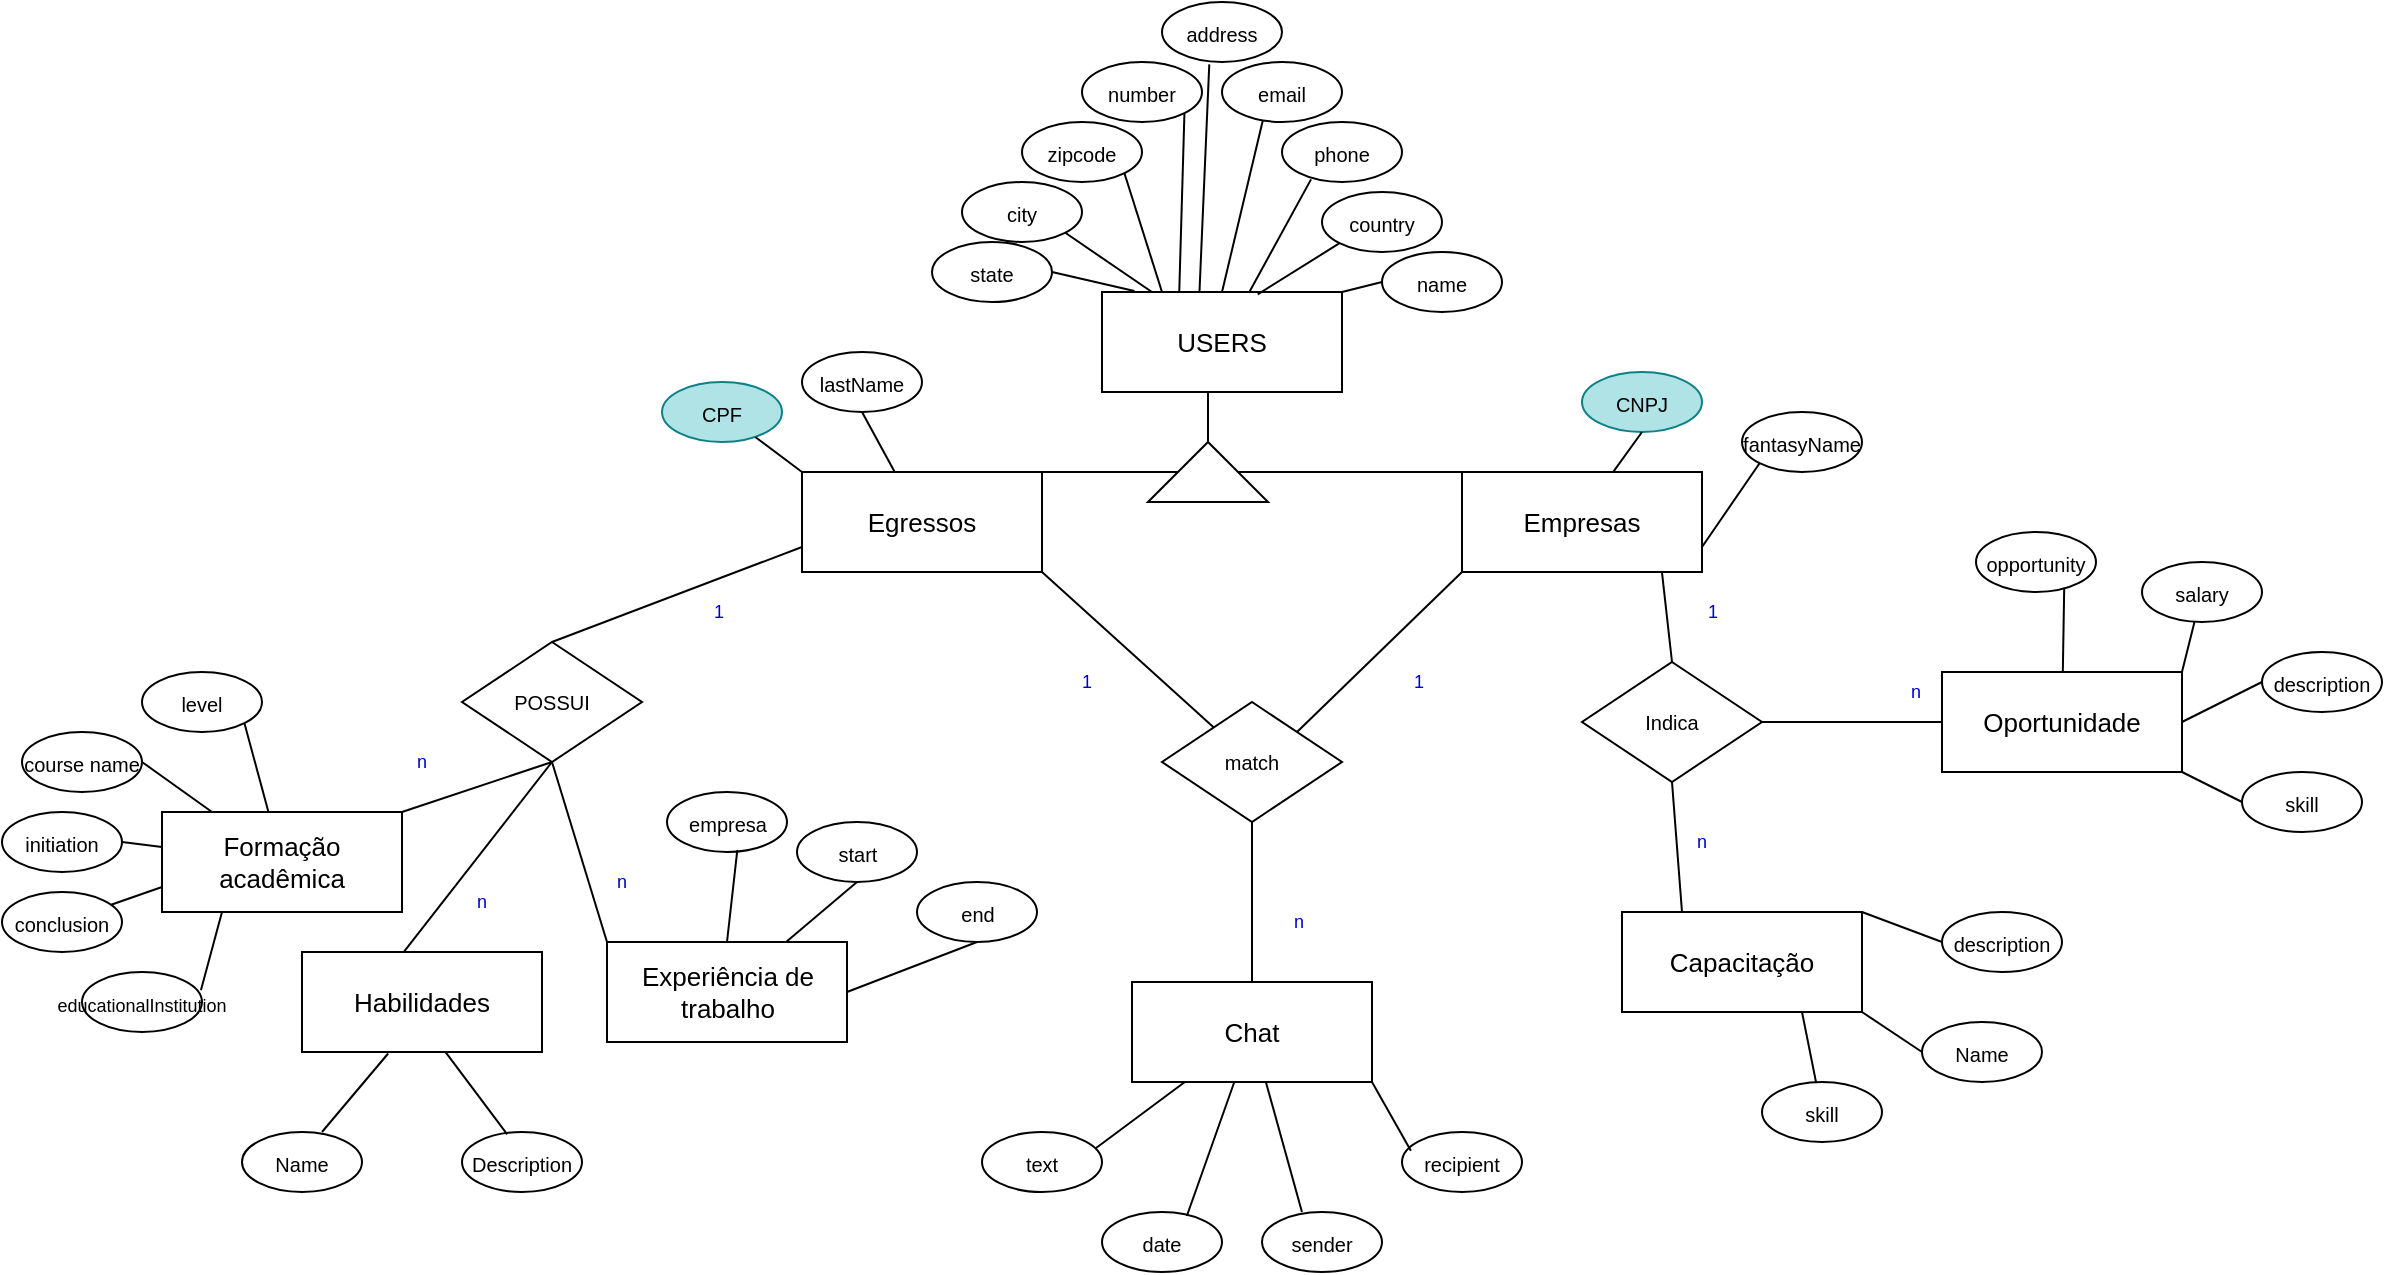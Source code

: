 <mxfile version="20.8.16" type="device"><diagram name="Página-1" id="yDHuHr7rFcbEQ2fCVpcv"><mxGraphModel dx="2831" dy="1864" grid="1" gridSize="10" guides="1" tooltips="1" connect="1" arrows="1" fold="1" page="1" pageScale="1" pageWidth="827" pageHeight="1169" math="0" shadow="0"><root><mxCell id="0"/><mxCell id="1" parent="0"/><mxCell id="OAVhzDJTebaFEiU3wxzH-26" value="&lt;font color=&quot;#000000&quot;&gt;USERS&lt;/font&gt;" style="rounded=0;whiteSpace=wrap;html=1;strokeColor=default;fontSize=13;fontColor=#B88251;" vertex="1" parent="1"><mxGeometry x="390" y="180" width="120" height="50" as="geometry"/></mxCell><mxCell id="OAVhzDJTebaFEiU3wxzH-76" value="&lt;font size=&quot;1&quot;&gt;phone&lt;br&gt;&lt;/font&gt;" style="ellipse;whiteSpace=wrap;html=1;rounded=0;fontSize=13;" vertex="1" parent="1"><mxGeometry x="480" y="95" width="60" height="30" as="geometry"/></mxCell><mxCell id="OAVhzDJTebaFEiU3wxzH-77" value="&lt;font size=&quot;1&quot;&gt;email&lt;br&gt;&lt;/font&gt;" style="ellipse;whiteSpace=wrap;html=1;rounded=0;fontSize=13;" vertex="1" parent="1"><mxGeometry x="450" y="65" width="60" height="30" as="geometry"/></mxCell><mxCell id="OAVhzDJTebaFEiU3wxzH-78" value="&lt;font size=&quot;1&quot;&gt;address&lt;br&gt;&lt;/font&gt;" style="ellipse;whiteSpace=wrap;html=1;rounded=0;fontSize=13;" vertex="1" parent="1"><mxGeometry x="420" y="35" width="60" height="30" as="geometry"/></mxCell><mxCell id="OAVhzDJTebaFEiU3wxzH-79" value="&lt;font size=&quot;1&quot;&gt;number&lt;br&gt;&lt;/font&gt;" style="ellipse;whiteSpace=wrap;html=1;rounded=0;fontSize=13;" vertex="1" parent="1"><mxGeometry x="380" y="65" width="60" height="30" as="geometry"/></mxCell><mxCell id="OAVhzDJTebaFEiU3wxzH-80" value="&lt;font size=&quot;1&quot;&gt;zipcode&lt;br&gt;&lt;/font&gt;" style="ellipse;whiteSpace=wrap;html=1;rounded=0;fontSize=13;" vertex="1" parent="1"><mxGeometry x="350" y="95" width="60" height="30" as="geometry"/></mxCell><mxCell id="OAVhzDJTebaFEiU3wxzH-81" value="&lt;font size=&quot;1&quot;&gt;city&lt;br&gt;&lt;/font&gt;" style="ellipse;whiteSpace=wrap;html=1;rounded=0;fontSize=13;" vertex="1" parent="1"><mxGeometry x="320" y="125" width="60" height="30" as="geometry"/></mxCell><mxCell id="OAVhzDJTebaFEiU3wxzH-82" value="&lt;font size=&quot;1&quot;&gt;state&lt;br&gt;&lt;/font&gt;" style="ellipse;whiteSpace=wrap;html=1;rounded=0;fontSize=13;" vertex="1" parent="1"><mxGeometry x="305" y="155" width="60" height="30" as="geometry"/></mxCell><mxCell id="OAVhzDJTebaFEiU3wxzH-83" value="&lt;font style=&quot;font-size: 10px;&quot;&gt;country&lt;/font&gt;" style="ellipse;whiteSpace=wrap;html=1;rounded=0;fontSize=13;" vertex="1" parent="1"><mxGeometry x="500" y="130" width="60" height="30" as="geometry"/></mxCell><mxCell id="OAVhzDJTebaFEiU3wxzH-84" value="" style="endArrow=none;html=1;rounded=0;fontSize=10;fontColor=#000000;exitX=0.649;exitY=0.023;exitDx=0;exitDy=0;exitPerimeter=0;entryX=0;entryY=1;entryDx=0;entryDy=0;" edge="1" parent="1" source="OAVhzDJTebaFEiU3wxzH-26" target="OAVhzDJTebaFEiU3wxzH-83"><mxGeometry width="50" height="50" relative="1" as="geometry"><mxPoint x="460" y="195" as="sourcePoint"/><mxPoint x="508.358" y="160.388" as="targetPoint"/></mxGeometry></mxCell><mxCell id="OAVhzDJTebaFEiU3wxzH-85" value="" style="endArrow=none;html=1;rounded=0;fontSize=10;fontColor=#000000;entryX=0.242;entryY=0.956;entryDx=0;entryDy=0;entryPerimeter=0;" edge="1" parent="1" source="OAVhzDJTebaFEiU3wxzH-26" target="OAVhzDJTebaFEiU3wxzH-76"><mxGeometry width="50" height="50" relative="1" as="geometry"><mxPoint x="460" y="195" as="sourcePoint"/><mxPoint x="510" y="145" as="targetPoint"/></mxGeometry></mxCell><mxCell id="OAVhzDJTebaFEiU3wxzH-86" value="" style="endArrow=none;html=1;rounded=0;fontSize=10;fontColor=#000000;entryX=0.339;entryY=0.983;entryDx=0;entryDy=0;entryPerimeter=0;exitX=0.5;exitY=0;exitDx=0;exitDy=0;" edge="1" parent="1" source="OAVhzDJTebaFEiU3wxzH-26" target="OAVhzDJTebaFEiU3wxzH-77"><mxGeometry width="50" height="50" relative="1" as="geometry"><mxPoint x="460" y="225" as="sourcePoint"/><mxPoint x="510" y="145" as="targetPoint"/></mxGeometry></mxCell><mxCell id="OAVhzDJTebaFEiU3wxzH-87" value="" style="endArrow=none;html=1;rounded=0;fontSize=10;fontColor=#000000;entryX=0.394;entryY=1.039;entryDx=0;entryDy=0;entryPerimeter=0;exitX=0.406;exitY=0.007;exitDx=0;exitDy=0;exitPerimeter=0;" edge="1" parent="1" source="OAVhzDJTebaFEiU3wxzH-26" target="OAVhzDJTebaFEiU3wxzH-78"><mxGeometry width="50" height="50" relative="1" as="geometry"><mxPoint x="460" y="195" as="sourcePoint"/><mxPoint x="510" y="145" as="targetPoint"/></mxGeometry></mxCell><mxCell id="OAVhzDJTebaFEiU3wxzH-88" value="" style="endArrow=none;html=1;rounded=0;fontSize=10;fontColor=#000000;entryX=1;entryY=1;entryDx=0;entryDy=0;exitX=0.322;exitY=-0.01;exitDx=0;exitDy=0;exitPerimeter=0;" edge="1" parent="1" source="OAVhzDJTebaFEiU3wxzH-26" target="OAVhzDJTebaFEiU3wxzH-79"><mxGeometry width="50" height="50" relative="1" as="geometry"><mxPoint x="460" y="195" as="sourcePoint"/><mxPoint x="510" y="145" as="targetPoint"/></mxGeometry></mxCell><mxCell id="OAVhzDJTebaFEiU3wxzH-89" value="" style="endArrow=none;html=1;rounded=0;fontSize=10;fontColor=#000000;entryX=1;entryY=1;entryDx=0;entryDy=0;exitX=0.208;exitY=0;exitDx=0;exitDy=0;exitPerimeter=0;" edge="1" parent="1" source="OAVhzDJTebaFEiU3wxzH-26"><mxGeometry width="50" height="50" relative="1" as="geometry"><mxPoint x="460" y="195" as="sourcePoint"/><mxPoint x="371.642" y="150.388" as="targetPoint"/></mxGeometry></mxCell><mxCell id="OAVhzDJTebaFEiU3wxzH-90" value="" style="endArrow=none;html=1;rounded=0;fontSize=10;fontColor=#000000;entryX=1;entryY=1;entryDx=0;entryDy=0;exitX=0.25;exitY=0;exitDx=0;exitDy=0;" edge="1" parent="1" source="OAVhzDJTebaFEiU3wxzH-26" target="OAVhzDJTebaFEiU3wxzH-80"><mxGeometry width="50" height="50" relative="1" as="geometry"><mxPoint x="460" y="195" as="sourcePoint"/><mxPoint x="510" y="145" as="targetPoint"/></mxGeometry></mxCell><mxCell id="OAVhzDJTebaFEiU3wxzH-92" value="" style="endArrow=none;html=1;rounded=0;fontSize=10;fontColor=#000000;entryX=1;entryY=0.5;entryDx=0;entryDy=0;exitX=0.135;exitY=-0.01;exitDx=0;exitDy=0;exitPerimeter=0;" edge="1" parent="1" source="OAVhzDJTebaFEiU3wxzH-26"><mxGeometry width="50" height="50" relative="1" as="geometry"><mxPoint x="460" y="195" as="sourcePoint"/><mxPoint x="365" y="170" as="targetPoint"/></mxGeometry></mxCell><mxCell id="OAVhzDJTebaFEiU3wxzH-93" value="POSSUI" style="rhombus;whiteSpace=wrap;html=1;rounded=0;strokeColor=default;fontSize=10;fontColor=#000000;" vertex="1" parent="1"><mxGeometry x="70" y="355" width="90" height="60" as="geometry"/></mxCell><mxCell id="OAVhzDJTebaFEiU3wxzH-95" value="&lt;font color=&quot;#000000&quot;&gt;Egressos&lt;/font&gt;" style="rounded=0;whiteSpace=wrap;html=1;strokeColor=default;fontSize=13;fontColor=#B88251;" vertex="1" parent="1"><mxGeometry x="240" y="270" width="120" height="50" as="geometry"/></mxCell><mxCell id="OAVhzDJTebaFEiU3wxzH-98" value="" style="endArrow=none;html=1;rounded=0;fontSize=10;fontColor=#000000;exitX=1;exitY=0;exitDx=0;exitDy=0;" edge="1" parent="1" source="OAVhzDJTebaFEiU3wxzH-95" target="OAVhzDJTebaFEiU3wxzH-99"><mxGeometry width="50" height="50" relative="1" as="geometry"><mxPoint x="410" y="260" as="sourcePoint"/><mxPoint x="440" y="270" as="targetPoint"/></mxGeometry></mxCell><mxCell id="OAVhzDJTebaFEiU3wxzH-99" value="" style="triangle;whiteSpace=wrap;html=1;rounded=0;strokeColor=default;fontSize=10;fontColor=#000000;direction=north;" vertex="1" parent="1"><mxGeometry x="413" y="255" width="60" height="30" as="geometry"/></mxCell><mxCell id="OAVhzDJTebaFEiU3wxzH-100" value="&lt;font color=&quot;#000000&quot;&gt;Empresas&lt;/font&gt;" style="rounded=0;whiteSpace=wrap;html=1;strokeColor=default;fontSize=13;fontColor=#B88251;" vertex="1" parent="1"><mxGeometry x="570" y="270" width="120" height="50" as="geometry"/></mxCell><mxCell id="OAVhzDJTebaFEiU3wxzH-101" value="" style="endArrow=none;html=1;rounded=0;fontSize=10;fontColor=#000000;exitX=0;exitY=0;exitDx=0;exitDy=0;entryX=0.5;entryY=1;entryDx=0;entryDy=0;" edge="1" parent="1" source="OAVhzDJTebaFEiU3wxzH-100" target="OAVhzDJTebaFEiU3wxzH-99"><mxGeometry width="50" height="50" relative="1" as="geometry"><mxPoint x="370" y="280" as="sourcePoint"/><mxPoint x="438" y="280" as="targetPoint"/><Array as="points"/></mxGeometry></mxCell><mxCell id="OAVhzDJTebaFEiU3wxzH-102" value="" style="endArrow=none;html=1;rounded=0;fontSize=10;fontColor=#000000;exitX=1;exitY=0.5;exitDx=0;exitDy=0;" edge="1" parent="1" source="OAVhzDJTebaFEiU3wxzH-99"><mxGeometry width="50" height="50" relative="1" as="geometry"><mxPoint x="410" y="150" as="sourcePoint"/><mxPoint x="443" y="230" as="targetPoint"/></mxGeometry></mxCell><mxCell id="OAVhzDJTebaFEiU3wxzH-103" value="&lt;font size=&quot;1&quot;&gt;CPF&lt;br&gt;&lt;/font&gt;" style="ellipse;whiteSpace=wrap;html=1;rounded=0;fontSize=13;fillColor=#b0e3e6;strokeColor=#0e8088;" vertex="1" parent="1"><mxGeometry x="170" y="225" width="60" height="30" as="geometry"/></mxCell><mxCell id="OAVhzDJTebaFEiU3wxzH-106" value="" style="endArrow=none;html=1;rounded=0;fontSize=10;fontColor=#000000;exitX=0;exitY=0;exitDx=0;exitDy=0;" edge="1" parent="1" source="OAVhzDJTebaFEiU3wxzH-95" target="OAVhzDJTebaFEiU3wxzH-103"><mxGeometry width="50" height="50" relative="1" as="geometry"><mxPoint x="310" y="340" as="sourcePoint"/><mxPoint x="360" y="290" as="targetPoint"/></mxGeometry></mxCell><mxCell id="OAVhzDJTebaFEiU3wxzH-107" value="&lt;span style=&quot;font-size: 10px;&quot;&gt;name&lt;/span&gt;" style="ellipse;whiteSpace=wrap;html=1;rounded=0;fontSize=13;" vertex="1" parent="1"><mxGeometry x="530" y="160" width="60" height="30" as="geometry"/></mxCell><mxCell id="OAVhzDJTebaFEiU3wxzH-108" value="" style="endArrow=none;html=1;rounded=0;fontSize=10;fontColor=#000000;exitX=1;exitY=0;exitDx=0;exitDy=0;entryX=0;entryY=0.5;entryDx=0;entryDy=0;" edge="1" parent="1" source="OAVhzDJTebaFEiU3wxzH-26" target="OAVhzDJTebaFEiU3wxzH-107"><mxGeometry width="50" height="50" relative="1" as="geometry"><mxPoint x="477.88" y="191.15" as="sourcePoint"/><mxPoint x="518.539" y="165.481" as="targetPoint"/></mxGeometry></mxCell><mxCell id="OAVhzDJTebaFEiU3wxzH-109" value="&lt;font size=&quot;1&quot;&gt;CNPJ&lt;br&gt;&lt;/font&gt;" style="ellipse;whiteSpace=wrap;html=1;rounded=0;fontSize=13;fillColor=#b0e3e6;strokeColor=#0e8088;" vertex="1" parent="1"><mxGeometry x="630" y="220" width="60" height="30" as="geometry"/></mxCell><mxCell id="OAVhzDJTebaFEiU3wxzH-110" value="&lt;font size=&quot;1&quot;&gt;fantasyName&lt;br&gt;&lt;/font&gt;" style="ellipse;whiteSpace=wrap;html=1;rounded=0;fontSize=13;" vertex="1" parent="1"><mxGeometry x="710" y="240" width="60" height="30" as="geometry"/></mxCell><mxCell id="OAVhzDJTebaFEiU3wxzH-111" value="" style="endArrow=none;html=1;rounded=0;fontSize=10;fontColor=#000000;entryX=0.5;entryY=1;entryDx=0;entryDy=0;exitX=0.631;exitY=-0.004;exitDx=0;exitDy=0;exitPerimeter=0;" edge="1" parent="1" target="OAVhzDJTebaFEiU3wxzH-109"><mxGeometry width="50" height="50" relative="1" as="geometry"><mxPoint x="645.72" y="269.8" as="sourcePoint"/><mxPoint x="480" y="240" as="targetPoint"/></mxGeometry></mxCell><mxCell id="OAVhzDJTebaFEiU3wxzH-112" value="" style="endArrow=none;html=1;rounded=0;fontSize=10;fontColor=#000000;entryX=0;entryY=1;entryDx=0;entryDy=0;exitX=1;exitY=0.75;exitDx=0;exitDy=0;" edge="1" parent="1" target="OAVhzDJTebaFEiU3wxzH-110"><mxGeometry width="50" height="50" relative="1" as="geometry"><mxPoint x="690" y="307.5" as="sourcePoint"/><mxPoint x="480" y="250" as="targetPoint"/></mxGeometry></mxCell><mxCell id="OAVhzDJTebaFEiU3wxzH-113" value="" style="endArrow=none;html=1;rounded=0;fontSize=10;fontColor=#000000;entryX=0;entryY=0.75;entryDx=0;entryDy=0;exitX=0.5;exitY=0;exitDx=0;exitDy=0;" edge="1" parent="1" source="OAVhzDJTebaFEiU3wxzH-93" target="OAVhzDJTebaFEiU3wxzH-95"><mxGeometry width="50" height="50" relative="1" as="geometry"><mxPoint x="290" y="360" as="sourcePoint"/><mxPoint x="170" y="330" as="targetPoint"/></mxGeometry></mxCell><mxCell id="OAVhzDJTebaFEiU3wxzH-114" value="&lt;font color=&quot;#000000&quot;&gt;Formação acadêmica&lt;/font&gt;" style="rounded=0;whiteSpace=wrap;html=1;strokeColor=default;fontSize=13;fontColor=#B88251;" vertex="1" parent="1"><mxGeometry x="-80" y="440" width="120" height="50" as="geometry"/></mxCell><mxCell id="OAVhzDJTebaFEiU3wxzH-115" value="&lt;font size=&quot;1&quot;&gt;lastName&lt;br&gt;&lt;/font&gt;" style="ellipse;whiteSpace=wrap;html=1;rounded=0;fontSize=13;" vertex="1" parent="1"><mxGeometry x="240" y="210" width="60" height="30" as="geometry"/></mxCell><mxCell id="OAVhzDJTebaFEiU3wxzH-116" value="" style="endArrow=none;html=1;rounded=0;fontSize=10;fontColor=#000000;entryX=0.5;entryY=1;entryDx=0;entryDy=0;" edge="1" parent="1" source="OAVhzDJTebaFEiU3wxzH-95" target="OAVhzDJTebaFEiU3wxzH-115"><mxGeometry width="50" height="50" relative="1" as="geometry"><mxPoint x="420" y="260" as="sourcePoint"/><mxPoint x="470" y="210" as="targetPoint"/></mxGeometry></mxCell><mxCell id="OAVhzDJTebaFEiU3wxzH-117" value="&lt;font color=&quot;#000000&quot;&gt;Experiência de trabalho&lt;/font&gt;" style="rounded=0;whiteSpace=wrap;html=1;strokeColor=default;fontSize=13;fontColor=#B88251;" vertex="1" parent="1"><mxGeometry x="142.5" y="505" width="120" height="50" as="geometry"/></mxCell><mxCell id="OAVhzDJTebaFEiU3wxzH-119" value="&lt;font size=&quot;1&quot;&gt;level&lt;br&gt;&lt;/font&gt;" style="ellipse;whiteSpace=wrap;html=1;rounded=0;fontSize=13;" vertex="1" parent="1"><mxGeometry x="-90" y="370" width="60" height="30" as="geometry"/></mxCell><mxCell id="OAVhzDJTebaFEiU3wxzH-120" value="&lt;font size=&quot;1&quot;&gt;course name&lt;br&gt;&lt;/font&gt;" style="ellipse;whiteSpace=wrap;html=1;rounded=0;fontSize=13;" vertex="1" parent="1"><mxGeometry x="-150" y="400" width="60" height="30" as="geometry"/></mxCell><mxCell id="OAVhzDJTebaFEiU3wxzH-121" value="&lt;font size=&quot;1&quot;&gt;initiation&lt;br&gt;&lt;/font&gt;" style="ellipse;whiteSpace=wrap;html=1;rounded=0;fontSize=13;" vertex="1" parent="1"><mxGeometry x="-160" y="440" width="60" height="30" as="geometry"/></mxCell><mxCell id="OAVhzDJTebaFEiU3wxzH-122" value="&lt;font size=&quot;1&quot;&gt;conclusion&lt;br&gt;&lt;/font&gt;" style="ellipse;whiteSpace=wrap;html=1;rounded=0;fontSize=13;" vertex="1" parent="1"><mxGeometry x="-160" y="480" width="60" height="30" as="geometry"/></mxCell><mxCell id="OAVhzDJTebaFEiU3wxzH-123" value="&lt;font style=&quot;&quot;&gt;&lt;font style=&quot;font-size: 9px;&quot;&gt;educationalInstitution&lt;/font&gt;&lt;br&gt;&lt;/font&gt;" style="ellipse;whiteSpace=wrap;html=1;rounded=0;fontSize=13;" vertex="1" parent="1"><mxGeometry x="-120" y="520" width="60" height="30" as="geometry"/></mxCell><mxCell id="OAVhzDJTebaFEiU3wxzH-124" value="" style="endArrow=none;html=1;rounded=0;fontSize=9;fontColor=#000000;entryX=1;entryY=1;entryDx=0;entryDy=0;" edge="1" parent="1" source="OAVhzDJTebaFEiU3wxzH-114" target="OAVhzDJTebaFEiU3wxzH-119"><mxGeometry width="50" height="50" relative="1" as="geometry"><mxPoint x="80" y="430" as="sourcePoint"/><mxPoint x="130" y="380" as="targetPoint"/></mxGeometry></mxCell><mxCell id="OAVhzDJTebaFEiU3wxzH-125" value="" style="endArrow=none;html=1;rounded=0;fontSize=9;fontColor=#000000;entryX=1;entryY=0.5;entryDx=0;entryDy=0;" edge="1" parent="1" source="OAVhzDJTebaFEiU3wxzH-114" target="OAVhzDJTebaFEiU3wxzH-120"><mxGeometry width="50" height="50" relative="1" as="geometry"><mxPoint x="80" y="430" as="sourcePoint"/><mxPoint x="130" y="380" as="targetPoint"/></mxGeometry></mxCell><mxCell id="OAVhzDJTebaFEiU3wxzH-126" value="" style="endArrow=none;html=1;rounded=0;fontSize=9;fontColor=#000000;entryX=0.5;entryY=1;entryDx=0;entryDy=0;exitX=1;exitY=0;exitDx=0;exitDy=0;" edge="1" parent="1" source="OAVhzDJTebaFEiU3wxzH-114" target="OAVhzDJTebaFEiU3wxzH-93"><mxGeometry width="50" height="50" relative="1" as="geometry"><mxPoint x="100" y="470" as="sourcePoint"/><mxPoint x="150" y="420" as="targetPoint"/></mxGeometry></mxCell><mxCell id="OAVhzDJTebaFEiU3wxzH-127" value="" style="endArrow=none;html=1;rounded=0;fontSize=9;fontColor=#000000;entryX=0.5;entryY=1;entryDx=0;entryDy=0;exitX=0;exitY=0;exitDx=0;exitDy=0;" edge="1" parent="1" source="OAVhzDJTebaFEiU3wxzH-117" target="OAVhzDJTebaFEiU3wxzH-93"><mxGeometry width="50" height="50" relative="1" as="geometry"><mxPoint x="100" y="470" as="sourcePoint"/><mxPoint x="150" y="420" as="targetPoint"/></mxGeometry></mxCell><mxCell id="OAVhzDJTebaFEiU3wxzH-128" value="" style="endArrow=none;html=1;rounded=0;fontSize=9;fontColor=#000000;exitX=1;exitY=0.5;exitDx=0;exitDy=0;" edge="1" parent="1" source="OAVhzDJTebaFEiU3wxzH-121" target="OAVhzDJTebaFEiU3wxzH-114"><mxGeometry width="50" height="50" relative="1" as="geometry"><mxPoint x="30" y="460" as="sourcePoint"/><mxPoint x="80" y="410" as="targetPoint"/></mxGeometry></mxCell><mxCell id="OAVhzDJTebaFEiU3wxzH-129" value="" style="endArrow=none;html=1;rounded=0;fontSize=9;fontColor=#000000;entryX=0;entryY=0.75;entryDx=0;entryDy=0;" edge="1" parent="1" source="OAVhzDJTebaFEiU3wxzH-122" target="OAVhzDJTebaFEiU3wxzH-114"><mxGeometry width="50" height="50" relative="1" as="geometry"><mxPoint x="30" y="460" as="sourcePoint"/><mxPoint x="80" y="410" as="targetPoint"/></mxGeometry></mxCell><mxCell id="OAVhzDJTebaFEiU3wxzH-130" value="" style="endArrow=none;html=1;rounded=0;fontSize=9;fontColor=#000000;exitX=0.991;exitY=0.304;exitDx=0;exitDy=0;exitPerimeter=0;entryX=0.25;entryY=1;entryDx=0;entryDy=0;" edge="1" parent="1" source="OAVhzDJTebaFEiU3wxzH-123" target="OAVhzDJTebaFEiU3wxzH-114"><mxGeometry width="50" height="50" relative="1" as="geometry"><mxPoint x="30" y="460" as="sourcePoint"/><mxPoint x="80" y="410" as="targetPoint"/></mxGeometry></mxCell><mxCell id="OAVhzDJTebaFEiU3wxzH-131" value="&lt;font size=&quot;1&quot;&gt;empresa&lt;br&gt;&lt;/font&gt;" style="ellipse;whiteSpace=wrap;html=1;rounded=0;fontSize=13;" vertex="1" parent="1"><mxGeometry x="172.5" y="430" width="60" height="30" as="geometry"/></mxCell><mxCell id="OAVhzDJTebaFEiU3wxzH-132" value="&lt;font size=&quot;1&quot;&gt;start&lt;br&gt;&lt;/font&gt;" style="ellipse;whiteSpace=wrap;html=1;rounded=0;fontSize=13;" vertex="1" parent="1"><mxGeometry x="237.5" y="445" width="60" height="30" as="geometry"/></mxCell><mxCell id="OAVhzDJTebaFEiU3wxzH-133" value="&lt;font size=&quot;1&quot;&gt;end&lt;br&gt;&lt;/font&gt;" style="ellipse;whiteSpace=wrap;html=1;rounded=0;fontSize=13;" vertex="1" parent="1"><mxGeometry x="297.5" y="475" width="60" height="30" as="geometry"/></mxCell><mxCell id="OAVhzDJTebaFEiU3wxzH-134" value="" style="endArrow=none;html=1;rounded=0;fontSize=9;fontColor=#000000;entryX=0.586;entryY=0.968;entryDx=0;entryDy=0;entryPerimeter=0;exitX=0.5;exitY=0;exitDx=0;exitDy=0;" edge="1" parent="1" source="OAVhzDJTebaFEiU3wxzH-117" target="OAVhzDJTebaFEiU3wxzH-131"><mxGeometry width="50" height="50" relative="1" as="geometry"><mxPoint x="207.5" y="585" as="sourcePoint"/><mxPoint x="257.5" y="535" as="targetPoint"/></mxGeometry></mxCell><mxCell id="OAVhzDJTebaFEiU3wxzH-135" value="" style="endArrow=none;html=1;rounded=0;fontSize=9;fontColor=#000000;exitX=0.5;exitY=1;exitDx=0;exitDy=0;" edge="1" parent="1" source="OAVhzDJTebaFEiU3wxzH-132" target="OAVhzDJTebaFEiU3wxzH-117"><mxGeometry width="50" height="50" relative="1" as="geometry"><mxPoint x="207.5" y="585" as="sourcePoint"/><mxPoint x="257.5" y="535" as="targetPoint"/></mxGeometry></mxCell><mxCell id="OAVhzDJTebaFEiU3wxzH-136" value="" style="endArrow=none;html=1;rounded=0;fontSize=9;fontColor=#000000;entryX=0.5;entryY=1;entryDx=0;entryDy=0;exitX=1;exitY=0.5;exitDx=0;exitDy=0;" edge="1" parent="1" source="OAVhzDJTebaFEiU3wxzH-117" target="OAVhzDJTebaFEiU3wxzH-133"><mxGeometry width="50" height="50" relative="1" as="geometry"><mxPoint x="207.5" y="585" as="sourcePoint"/><mxPoint x="257.5" y="535" as="targetPoint"/></mxGeometry></mxCell><mxCell id="OAVhzDJTebaFEiU3wxzH-137" value="&lt;font color=&quot;#000000&quot;&gt;Habilidades&lt;/font&gt;" style="rounded=0;whiteSpace=wrap;html=1;strokeColor=default;fontSize=13;fontColor=#B88251;" vertex="1" parent="1"><mxGeometry x="-10" y="510" width="120" height="50" as="geometry"/></mxCell><mxCell id="OAVhzDJTebaFEiU3wxzH-138" value="" style="endArrow=none;html=1;rounded=0;fontSize=9;fontColor=#000000;entryX=0.426;entryY=-0.007;entryDx=0;entryDy=0;exitX=0.5;exitY=1;exitDx=0;exitDy=0;entryPerimeter=0;" edge="1" parent="1" source="OAVhzDJTebaFEiU3wxzH-93" target="OAVhzDJTebaFEiU3wxzH-137"><mxGeometry width="50" height="50" relative="1" as="geometry"><mxPoint x="152.5" y="515" as="sourcePoint"/><mxPoint x="125" y="425" as="targetPoint"/></mxGeometry></mxCell><mxCell id="OAVhzDJTebaFEiU3wxzH-139" value="&lt;font size=&quot;1&quot;&gt;Name&lt;br&gt;&lt;/font&gt;" style="ellipse;whiteSpace=wrap;html=1;rounded=0;fontSize=13;" vertex="1" parent="1"><mxGeometry x="-40" y="600" width="60" height="30" as="geometry"/></mxCell><mxCell id="OAVhzDJTebaFEiU3wxzH-140" value="" style="endArrow=none;html=1;rounded=0;fontSize=9;fontColor=#000000;entryX=0.359;entryY=1.015;entryDx=0;entryDy=0;entryPerimeter=0;" edge="1" parent="1" target="OAVhzDJTebaFEiU3wxzH-137"><mxGeometry width="50" height="50" relative="1" as="geometry"><mxPoint y="600" as="sourcePoint"/><mxPoint x="50" y="550" as="targetPoint"/></mxGeometry></mxCell><mxCell id="OAVhzDJTebaFEiU3wxzH-141" value="&lt;font size=&quot;1&quot;&gt;Description&lt;br&gt;&lt;/font&gt;" style="ellipse;whiteSpace=wrap;html=1;rounded=0;fontSize=13;" vertex="1" parent="1"><mxGeometry x="70" y="600" width="60" height="30" as="geometry"/></mxCell><mxCell id="OAVhzDJTebaFEiU3wxzH-142" value="" style="endArrow=none;html=1;rounded=0;fontSize=9;fontColor=#000000;entryX=0.599;entryY=1.004;entryDx=0;entryDy=0;entryPerimeter=0;exitX=0.377;exitY=0.038;exitDx=0;exitDy=0;exitPerimeter=0;" edge="1" parent="1" source="OAVhzDJTebaFEiU3wxzH-141" target="OAVhzDJTebaFEiU3wxzH-137"><mxGeometry width="50" height="50" relative="1" as="geometry"><mxPoint x="10" y="610" as="sourcePoint"/><mxPoint x="43.08" y="570.75" as="targetPoint"/><Array as="points"/></mxGeometry></mxCell><mxCell id="OAVhzDJTebaFEiU3wxzH-143" value="&lt;font color=&quot;#000000&quot;&gt;Oportunidade&lt;/font&gt;" style="rounded=0;whiteSpace=wrap;html=1;strokeColor=default;fontSize=13;fontColor=#B88251;" vertex="1" parent="1"><mxGeometry x="810" y="370" width="120" height="50" as="geometry"/></mxCell><mxCell id="OAVhzDJTebaFEiU3wxzH-144" value="Indica" style="rhombus;whiteSpace=wrap;html=1;rounded=0;strokeColor=default;fontSize=10;fontColor=#000000;" vertex="1" parent="1"><mxGeometry x="630" y="365" width="90" height="60" as="geometry"/></mxCell><mxCell id="OAVhzDJTebaFEiU3wxzH-147" value="" style="endArrow=none;html=1;rounded=0;fontSize=9;fontColor=#000000;exitX=1;exitY=0.5;exitDx=0;exitDy=0;" edge="1" parent="1" source="OAVhzDJTebaFEiU3wxzH-144" target="OAVhzDJTebaFEiU3wxzH-143"><mxGeometry width="50" height="50" relative="1" as="geometry"><mxPoint x="670" y="370" as="sourcePoint"/><mxPoint x="720" y="320" as="targetPoint"/></mxGeometry></mxCell><mxCell id="OAVhzDJTebaFEiU3wxzH-148" value="&lt;font size=&quot;1&quot;&gt;opportunity&lt;br&gt;&lt;/font&gt;" style="ellipse;whiteSpace=wrap;html=1;rounded=0;fontSize=13;" vertex="1" parent="1"><mxGeometry x="827" y="300" width="60" height="30" as="geometry"/></mxCell><mxCell id="OAVhzDJTebaFEiU3wxzH-149" value="&lt;font size=&quot;1&quot;&gt;salary&lt;br&gt;&lt;/font&gt;" style="ellipse;whiteSpace=wrap;html=1;rounded=0;fontSize=13;" vertex="1" parent="1"><mxGeometry x="910" y="315" width="60" height="30" as="geometry"/></mxCell><mxCell id="OAVhzDJTebaFEiU3wxzH-150" value="&lt;font size=&quot;1&quot;&gt;description&lt;br&gt;&lt;/font&gt;" style="ellipse;whiteSpace=wrap;html=1;rounded=0;fontSize=13;" vertex="1" parent="1"><mxGeometry x="970" y="360" width="60" height="30" as="geometry"/></mxCell><mxCell id="OAVhzDJTebaFEiU3wxzH-151" value="&lt;font size=&quot;1&quot;&gt;skill&lt;br&gt;&lt;/font&gt;" style="ellipse;whiteSpace=wrap;html=1;rounded=0;fontSize=13;" vertex="1" parent="1"><mxGeometry x="960" y="420" width="60" height="30" as="geometry"/></mxCell><mxCell id="OAVhzDJTebaFEiU3wxzH-152" value="" style="endArrow=none;html=1;rounded=0;fontSize=9;fontColor=#000000;entryX=1;entryY=1;entryDx=0;entryDy=0;exitX=0;exitY=0.5;exitDx=0;exitDy=0;" edge="1" parent="1" source="OAVhzDJTebaFEiU3wxzH-151" target="OAVhzDJTebaFEiU3wxzH-143"><mxGeometry width="50" height="50" relative="1" as="geometry"><mxPoint x="900" y="470" as="sourcePoint"/><mxPoint x="950" y="420" as="targetPoint"/></mxGeometry></mxCell><mxCell id="OAVhzDJTebaFEiU3wxzH-154" value="" style="endArrow=none;html=1;rounded=0;fontSize=9;fontColor=#000000;exitX=1;exitY=0.5;exitDx=0;exitDy=0;entryX=0;entryY=0.5;entryDx=0;entryDy=0;" edge="1" parent="1" source="OAVhzDJTebaFEiU3wxzH-143" target="OAVhzDJTebaFEiU3wxzH-150"><mxGeometry width="50" height="50" relative="1" as="geometry"><mxPoint x="900" y="470" as="sourcePoint"/><mxPoint x="950" y="420" as="targetPoint"/></mxGeometry></mxCell><mxCell id="OAVhzDJTebaFEiU3wxzH-155" value="" style="endArrow=none;html=1;rounded=0;fontSize=9;fontColor=#000000;exitX=1;exitY=0;exitDx=0;exitDy=0;" edge="1" parent="1" source="OAVhzDJTebaFEiU3wxzH-143" target="OAVhzDJTebaFEiU3wxzH-149"><mxGeometry width="50" height="50" relative="1" as="geometry"><mxPoint x="900" y="470" as="sourcePoint"/><mxPoint x="950" y="420" as="targetPoint"/></mxGeometry></mxCell><mxCell id="OAVhzDJTebaFEiU3wxzH-156" value="" style="endArrow=none;html=1;rounded=0;fontSize=9;fontColor=#000000;entryX=0.735;entryY=0.943;entryDx=0;entryDy=0;entryPerimeter=0;" edge="1" parent="1" source="OAVhzDJTebaFEiU3wxzH-143" target="OAVhzDJTebaFEiU3wxzH-148"><mxGeometry width="50" height="50" relative="1" as="geometry"><mxPoint x="890" y="430" as="sourcePoint"/><mxPoint x="940" y="380" as="targetPoint"/></mxGeometry></mxCell><mxCell id="OAVhzDJTebaFEiU3wxzH-157" value="&lt;font color=&quot;#000000&quot;&gt;Capacitação&lt;/font&gt;" style="rounded=0;whiteSpace=wrap;html=1;strokeColor=default;fontSize=13;fontColor=#B88251;" vertex="1" parent="1"><mxGeometry x="650" y="490" width="120" height="50" as="geometry"/></mxCell><mxCell id="OAVhzDJTebaFEiU3wxzH-158" value="&lt;font size=&quot;1&quot;&gt;Name&lt;br&gt;&lt;/font&gt;" style="ellipse;whiteSpace=wrap;html=1;rounded=0;fontSize=13;" vertex="1" parent="1"><mxGeometry x="800" y="545" width="60" height="30" as="geometry"/></mxCell><mxCell id="OAVhzDJTebaFEiU3wxzH-159" value="&lt;font size=&quot;1&quot;&gt;skill&lt;br&gt;&lt;/font&gt;" style="ellipse;whiteSpace=wrap;html=1;rounded=0;fontSize=13;" vertex="1" parent="1"><mxGeometry x="720" y="575" width="60" height="30" as="geometry"/></mxCell><mxCell id="OAVhzDJTebaFEiU3wxzH-160" value="" style="endArrow=none;html=1;rounded=0;fontSize=9;fontColor=#000000;entryX=0.75;entryY=1;entryDx=0;entryDy=0;" edge="1" parent="1" source="OAVhzDJTebaFEiU3wxzH-159" target="OAVhzDJTebaFEiU3wxzH-157"><mxGeometry width="50" height="50" relative="1" as="geometry"><mxPoint x="790" y="590" as="sourcePoint"/><mxPoint x="840" y="540" as="targetPoint"/></mxGeometry></mxCell><mxCell id="OAVhzDJTebaFEiU3wxzH-161" value="" style="endArrow=none;html=1;rounded=0;fontSize=9;fontColor=#000000;entryX=1;entryY=1;entryDx=0;entryDy=0;exitX=0;exitY=0.5;exitDx=0;exitDy=0;" edge="1" parent="1" source="OAVhzDJTebaFEiU3wxzH-158" target="OAVhzDJTebaFEiU3wxzH-157"><mxGeometry width="50" height="50" relative="1" as="geometry"><mxPoint x="780" y="650" as="sourcePoint"/><mxPoint x="830" y="600" as="targetPoint"/></mxGeometry></mxCell><mxCell id="OAVhzDJTebaFEiU3wxzH-162" value="&lt;font size=&quot;1&quot;&gt;description&lt;br&gt;&lt;/font&gt;" style="ellipse;whiteSpace=wrap;html=1;rounded=0;fontSize=13;" vertex="1" parent="1"><mxGeometry x="810" y="490" width="60" height="30" as="geometry"/></mxCell><mxCell id="OAVhzDJTebaFEiU3wxzH-163" value="" style="endArrow=none;html=1;rounded=0;fontSize=9;fontColor=#000000;exitX=1;exitY=0;exitDx=0;exitDy=0;entryX=0;entryY=0.5;entryDx=0;entryDy=0;" edge="1" parent="1" source="OAVhzDJTebaFEiU3wxzH-157" target="OAVhzDJTebaFEiU3wxzH-162"><mxGeometry width="50" height="50" relative="1" as="geometry"><mxPoint x="770" y="410" as="sourcePoint"/><mxPoint x="820" y="360" as="targetPoint"/></mxGeometry></mxCell><mxCell id="OAVhzDJTebaFEiU3wxzH-164" value="" style="endArrow=none;html=1;rounded=0;fontSize=9;fontColor=#000000;exitX=0.5;exitY=1;exitDx=0;exitDy=0;entryX=0.25;entryY=0;entryDx=0;entryDy=0;" edge="1" parent="1" source="OAVhzDJTebaFEiU3wxzH-144" target="OAVhzDJTebaFEiU3wxzH-157"><mxGeometry width="50" height="50" relative="1" as="geometry"><mxPoint x="770" y="410" as="sourcePoint"/><mxPoint x="820" y="360" as="targetPoint"/></mxGeometry></mxCell><mxCell id="OAVhzDJTebaFEiU3wxzH-167" value="match" style="rhombus;whiteSpace=wrap;html=1;rounded=0;strokeColor=default;fontSize=10;fontColor=#000000;" vertex="1" parent="1"><mxGeometry x="420" y="385" width="90" height="60" as="geometry"/></mxCell><mxCell id="OAVhzDJTebaFEiU3wxzH-168" value="" style="endArrow=none;html=1;rounded=0;fontSize=9;fontColor=#000000;entryX=1;entryY=1;entryDx=0;entryDy=0;" edge="1" parent="1" source="OAVhzDJTebaFEiU3wxzH-167" target="OAVhzDJTebaFEiU3wxzH-95"><mxGeometry width="50" height="50" relative="1" as="geometry"><mxPoint x="410" y="560" as="sourcePoint"/><mxPoint x="460" y="510" as="targetPoint"/></mxGeometry></mxCell><mxCell id="OAVhzDJTebaFEiU3wxzH-169" value="" style="endArrow=none;html=1;rounded=0;fontSize=9;fontColor=#000000;entryX=0;entryY=1;entryDx=0;entryDy=0;exitX=1;exitY=0;exitDx=0;exitDy=0;" edge="1" parent="1" source="OAVhzDJTebaFEiU3wxzH-167" target="OAVhzDJTebaFEiU3wxzH-100"><mxGeometry width="50" height="50" relative="1" as="geometry"><mxPoint x="410" y="560" as="sourcePoint"/><mxPoint x="460" y="510" as="targetPoint"/></mxGeometry></mxCell><mxCell id="OAVhzDJTebaFEiU3wxzH-170" value="&lt;font color=&quot;#000000&quot;&gt;Chat&lt;/font&gt;" style="rounded=0;whiteSpace=wrap;html=1;strokeColor=default;fontSize=13;fontColor=#B88251;" vertex="1" parent="1"><mxGeometry x="405" y="525" width="120" height="50" as="geometry"/></mxCell><mxCell id="OAVhzDJTebaFEiU3wxzH-171" value="&lt;font size=&quot;1&quot;&gt;text&lt;br&gt;&lt;/font&gt;" style="ellipse;whiteSpace=wrap;html=1;rounded=0;fontSize=13;" vertex="1" parent="1"><mxGeometry x="330" y="600" width="60" height="30" as="geometry"/></mxCell><mxCell id="OAVhzDJTebaFEiU3wxzH-172" value="&lt;font size=&quot;1&quot;&gt;date&lt;br&gt;&lt;/font&gt;" style="ellipse;whiteSpace=wrap;html=1;rounded=0;fontSize=13;" vertex="1" parent="1"><mxGeometry x="390" y="640" width="60" height="30" as="geometry"/></mxCell><mxCell id="OAVhzDJTebaFEiU3wxzH-173" value="&lt;font size=&quot;1&quot;&gt;sender&lt;br&gt;&lt;/font&gt;" style="ellipse;whiteSpace=wrap;html=1;rounded=0;fontSize=13;" vertex="1" parent="1"><mxGeometry x="470" y="640" width="60" height="30" as="geometry"/></mxCell><mxCell id="OAVhzDJTebaFEiU3wxzH-174" value="&lt;font size=&quot;1&quot;&gt;recipient&lt;br&gt;&lt;/font&gt;" style="ellipse;whiteSpace=wrap;html=1;rounded=0;fontSize=13;" vertex="1" parent="1"><mxGeometry x="540" y="600" width="60" height="30" as="geometry"/></mxCell><mxCell id="OAVhzDJTebaFEiU3wxzH-175" value="" style="endArrow=none;html=1;rounded=0;fontSize=9;fontColor=#000000;entryX=1;entryY=1;entryDx=0;entryDy=0;exitX=0.074;exitY=0.314;exitDx=0;exitDy=0;exitPerimeter=0;" edge="1" parent="1" source="OAVhzDJTebaFEiU3wxzH-174" target="OAVhzDJTebaFEiU3wxzH-170"><mxGeometry width="50" height="50" relative="1" as="geometry"><mxPoint x="490" y="630" as="sourcePoint"/><mxPoint x="540" y="580" as="targetPoint"/></mxGeometry></mxCell><mxCell id="OAVhzDJTebaFEiU3wxzH-176" value="" style="endArrow=none;html=1;rounded=0;fontSize=9;fontColor=#000000;exitX=0.707;exitY=0.067;exitDx=0;exitDy=0;exitPerimeter=0;" edge="1" parent="1" source="OAVhzDJTebaFEiU3wxzH-172" target="OAVhzDJTebaFEiU3wxzH-170"><mxGeometry width="50" height="50" relative="1" as="geometry"><mxPoint x="490" y="630" as="sourcePoint"/><mxPoint x="540" y="580" as="targetPoint"/></mxGeometry></mxCell><mxCell id="OAVhzDJTebaFEiU3wxzH-177" value="" style="endArrow=none;html=1;rounded=0;fontSize=9;fontColor=#000000;exitX=0.333;exitY=0;exitDx=0;exitDy=0;exitPerimeter=0;" edge="1" parent="1" source="OAVhzDJTebaFEiU3wxzH-173" target="OAVhzDJTebaFEiU3wxzH-170"><mxGeometry width="50" height="50" relative="1" as="geometry"><mxPoint x="490" y="630" as="sourcePoint"/><mxPoint x="540" y="580" as="targetPoint"/></mxGeometry></mxCell><mxCell id="OAVhzDJTebaFEiU3wxzH-179" value="" style="endArrow=none;html=1;rounded=0;fontSize=9;fontColor=#000000;exitX=0.945;exitY=0.276;exitDx=0;exitDy=0;exitPerimeter=0;" edge="1" parent="1" source="OAVhzDJTebaFEiU3wxzH-171" target="OAVhzDJTebaFEiU3wxzH-170"><mxGeometry width="50" height="50" relative="1" as="geometry"><mxPoint x="490" y="630" as="sourcePoint"/><mxPoint x="540" y="580" as="targetPoint"/></mxGeometry></mxCell><mxCell id="OAVhzDJTebaFEiU3wxzH-180" value="" style="endArrow=none;html=1;rounded=0;fontSize=9;fontColor=#000000;exitX=0.5;exitY=0;exitDx=0;exitDy=0;entryX=0.5;entryY=1;entryDx=0;entryDy=0;" edge="1" parent="1" source="OAVhzDJTebaFEiU3wxzH-170" target="OAVhzDJTebaFEiU3wxzH-167"><mxGeometry width="50" height="50" relative="1" as="geometry"><mxPoint x="410" y="490" as="sourcePoint"/><mxPoint x="460" y="440" as="targetPoint"/></mxGeometry></mxCell><mxCell id="OAVhzDJTebaFEiU3wxzH-181" value="&lt;font color=&quot;#0000cc&quot;&gt;1&lt;/font&gt;" style="text;strokeColor=none;fillColor=none;align=left;verticalAlign=middle;spacingLeft=4;spacingRight=4;overflow=hidden;points=[[0,0.5],[1,0.5]];portConstraint=eastwest;rotatable=0;whiteSpace=wrap;html=1;fontSize=9;fontColor=#000000;" vertex="1" parent="1"><mxGeometry x="190" y="325" width="80" height="30" as="geometry"/></mxCell><mxCell id="OAVhzDJTebaFEiU3wxzH-183" value="&lt;font color=&quot;#0000cc&quot;&gt;n&lt;/font&gt;" style="text;html=1;strokeColor=none;fillColor=none;align=center;verticalAlign=middle;whiteSpace=wrap;rounded=0;fontSize=9;fontColor=#000000;" vertex="1" parent="1"><mxGeometry x="20" y="400" width="60" height="30" as="geometry"/></mxCell><mxCell id="OAVhzDJTebaFEiU3wxzH-184" value="&lt;font color=&quot;#0000cc&quot;&gt;n&lt;/font&gt;" style="text;html=1;strokeColor=none;fillColor=none;align=center;verticalAlign=middle;whiteSpace=wrap;rounded=0;fontSize=9;fontColor=#000000;" vertex="1" parent="1"><mxGeometry x="50" y="470" width="60" height="30" as="geometry"/></mxCell><mxCell id="OAVhzDJTebaFEiU3wxzH-185" value="&lt;font color=&quot;#0000cc&quot;&gt;n&lt;/font&gt;" style="text;html=1;strokeColor=none;fillColor=none;align=center;verticalAlign=middle;whiteSpace=wrap;rounded=0;fontSize=9;fontColor=#000000;" vertex="1" parent="1"><mxGeometry x="120" y="460" width="60" height="30" as="geometry"/></mxCell><mxCell id="OAVhzDJTebaFEiU3wxzH-187" value="" style="endArrow=none;html=1;rounded=0;fontSize=9;fontColor=#000000;entryX=0.833;entryY=0.998;entryDx=0;entryDy=0;entryPerimeter=0;exitX=0.5;exitY=0;exitDx=0;exitDy=0;" edge="1" parent="1" source="OAVhzDJTebaFEiU3wxzH-144" target="OAVhzDJTebaFEiU3wxzH-100"><mxGeometry width="50" height="50" relative="1" as="geometry"><mxPoint x="675" y="365" as="sourcePoint"/><mxPoint x="675.84" y="355.24" as="targetPoint"/></mxGeometry></mxCell><mxCell id="OAVhzDJTebaFEiU3wxzH-188" value="&lt;font color=&quot;#0000cc&quot;&gt;n&lt;/font&gt;" style="text;html=1;strokeColor=none;fillColor=none;align=center;verticalAlign=middle;whiteSpace=wrap;rounded=0;fontSize=9;fontColor=#000000;" vertex="1" parent="1"><mxGeometry x="660" y="440" width="60" height="30" as="geometry"/></mxCell><mxCell id="OAVhzDJTebaFEiU3wxzH-189" value="&lt;font color=&quot;#0000cc&quot;&gt;n&lt;/font&gt;" style="text;html=1;strokeColor=none;fillColor=none;align=center;verticalAlign=middle;whiteSpace=wrap;rounded=0;fontSize=9;fontColor=#000000;" vertex="1" parent="1"><mxGeometry x="767" y="365" width="60" height="30" as="geometry"/></mxCell><mxCell id="OAVhzDJTebaFEiU3wxzH-190" value="&lt;font color=&quot;#0000cc&quot;&gt;1&lt;/font&gt;" style="text;strokeColor=none;fillColor=none;align=left;verticalAlign=middle;spacingLeft=4;spacingRight=4;overflow=hidden;points=[[0,0.5],[1,0.5]];portConstraint=eastwest;rotatable=0;whiteSpace=wrap;html=1;fontSize=9;fontColor=#000000;" vertex="1" parent="1"><mxGeometry x="687" y="325" width="80" height="30" as="geometry"/></mxCell><mxCell id="OAVhzDJTebaFEiU3wxzH-191" value="&lt;font color=&quot;#0000cc&quot;&gt;1&lt;/font&gt;" style="text;strokeColor=none;fillColor=none;align=left;verticalAlign=middle;spacingLeft=4;spacingRight=4;overflow=hidden;points=[[0,0.5],[1,0.5]];portConstraint=eastwest;rotatable=0;whiteSpace=wrap;html=1;fontSize=9;fontColor=#000000;" vertex="1" parent="1"><mxGeometry x="374" y="360" width="80" height="30" as="geometry"/></mxCell><mxCell id="OAVhzDJTebaFEiU3wxzH-192" value="&lt;font color=&quot;#0000cc&quot;&gt;1&lt;/font&gt;" style="text;strokeColor=none;fillColor=none;align=left;verticalAlign=middle;spacingLeft=4;spacingRight=4;overflow=hidden;points=[[0,0.5],[1,0.5]];portConstraint=eastwest;rotatable=0;whiteSpace=wrap;html=1;fontSize=9;fontColor=#000000;" vertex="1" parent="1"><mxGeometry x="540" y="360" width="80" height="30" as="geometry"/></mxCell><mxCell id="OAVhzDJTebaFEiU3wxzH-193" value="&lt;font color=&quot;#0000cc&quot;&gt;n&lt;/font&gt;" style="text;strokeColor=none;fillColor=none;align=left;verticalAlign=middle;spacingLeft=4;spacingRight=4;overflow=hidden;points=[[0,0.5],[1,0.5]];portConstraint=eastwest;rotatable=0;whiteSpace=wrap;html=1;fontSize=9;fontColor=#000000;" vertex="1" parent="1"><mxGeometry x="480" y="480" width="80" height="30" as="geometry"/></mxCell></root></mxGraphModel></diagram></mxfile>